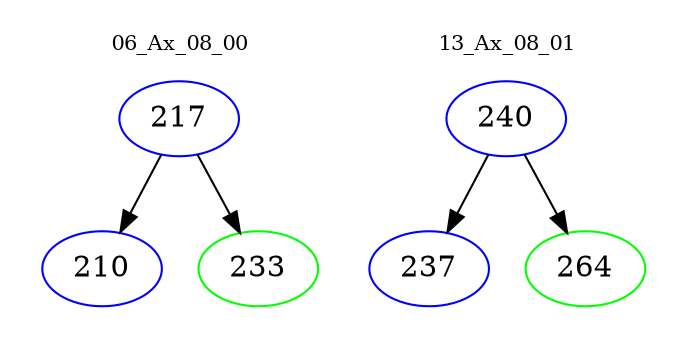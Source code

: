 digraph{
subgraph cluster_0 {
color = white
label = "06_Ax_08_00";
fontsize=10;
T0_217 [label="217", color="blue"]
T0_217 -> T0_210 [color="black"]
T0_210 [label="210", color="blue"]
T0_217 -> T0_233 [color="black"]
T0_233 [label="233", color="green"]
}
subgraph cluster_1 {
color = white
label = "13_Ax_08_01";
fontsize=10;
T1_240 [label="240", color="blue"]
T1_240 -> T1_237 [color="black"]
T1_237 [label="237", color="blue"]
T1_240 -> T1_264 [color="black"]
T1_264 [label="264", color="green"]
}
}
